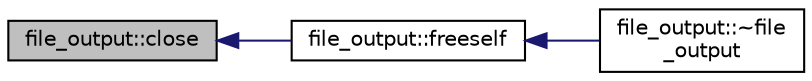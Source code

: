 digraph "file_output::close"
{
  edge [fontname="Helvetica",fontsize="10",labelfontname="Helvetica",labelfontsize="10"];
  node [fontname="Helvetica",fontsize="10",shape=record];
  rankdir="LR";
  Node15 [label="file_output::close",height=0.2,width=0.4,color="black", fillcolor="grey75", style="filled", fontcolor="black"];
  Node15 -> Node16 [dir="back",color="midnightblue",fontsize="10",style="solid",fontname="Helvetica"];
  Node16 [label="file_output::freeself",height=0.2,width=0.4,color="black", fillcolor="white", style="filled",URL="$d8/dc7/classfile__output.html#aaedcbfbac16ba9327db4d77bb5f0c180"];
  Node16 -> Node17 [dir="back",color="midnightblue",fontsize="10",style="solid",fontname="Helvetica"];
  Node17 [label="file_output::~file\l_output",height=0.2,width=0.4,color="black", fillcolor="white", style="filled",URL="$d8/dc7/classfile__output.html#ad95864cb7ef7ca6e6ee6a4b17c9f2adb"];
}
